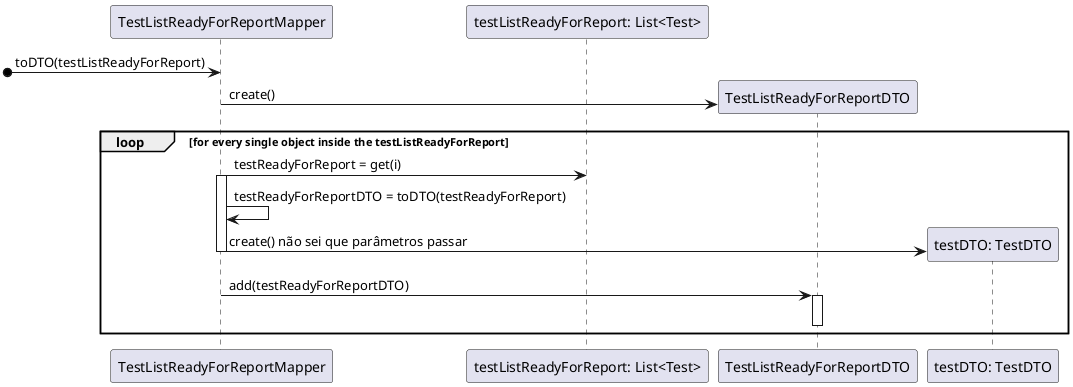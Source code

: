 @startuml

participant TestListReadyForReportMapper as tlrm
participant "testListReadyForReport: List<Test>" as tlrfr
participant TestListReadyForReportDTO as tlrdto
participant "testDTO: TestDTO" as tdto



[o-> tlrm: toDTO(testListReadyForReport)
create tlrdto
tlrm -> tlrdto: create()
loop for every single object inside the testListReadyForReport
tlrm -> tlrfr: testReadyForReport = get(i)
activate tlrm
tlrm -> tlrm: testReadyForReportDTO = toDTO(testReadyForReport)
create tdto
tlrm -> tdto: create() não sei que parâmetros passar
deactivate tlrm
tlrm -> tlrdto: add(testReadyForReportDTO)
activate tlrdto
deactivate tlrdto
end loop
@enduml